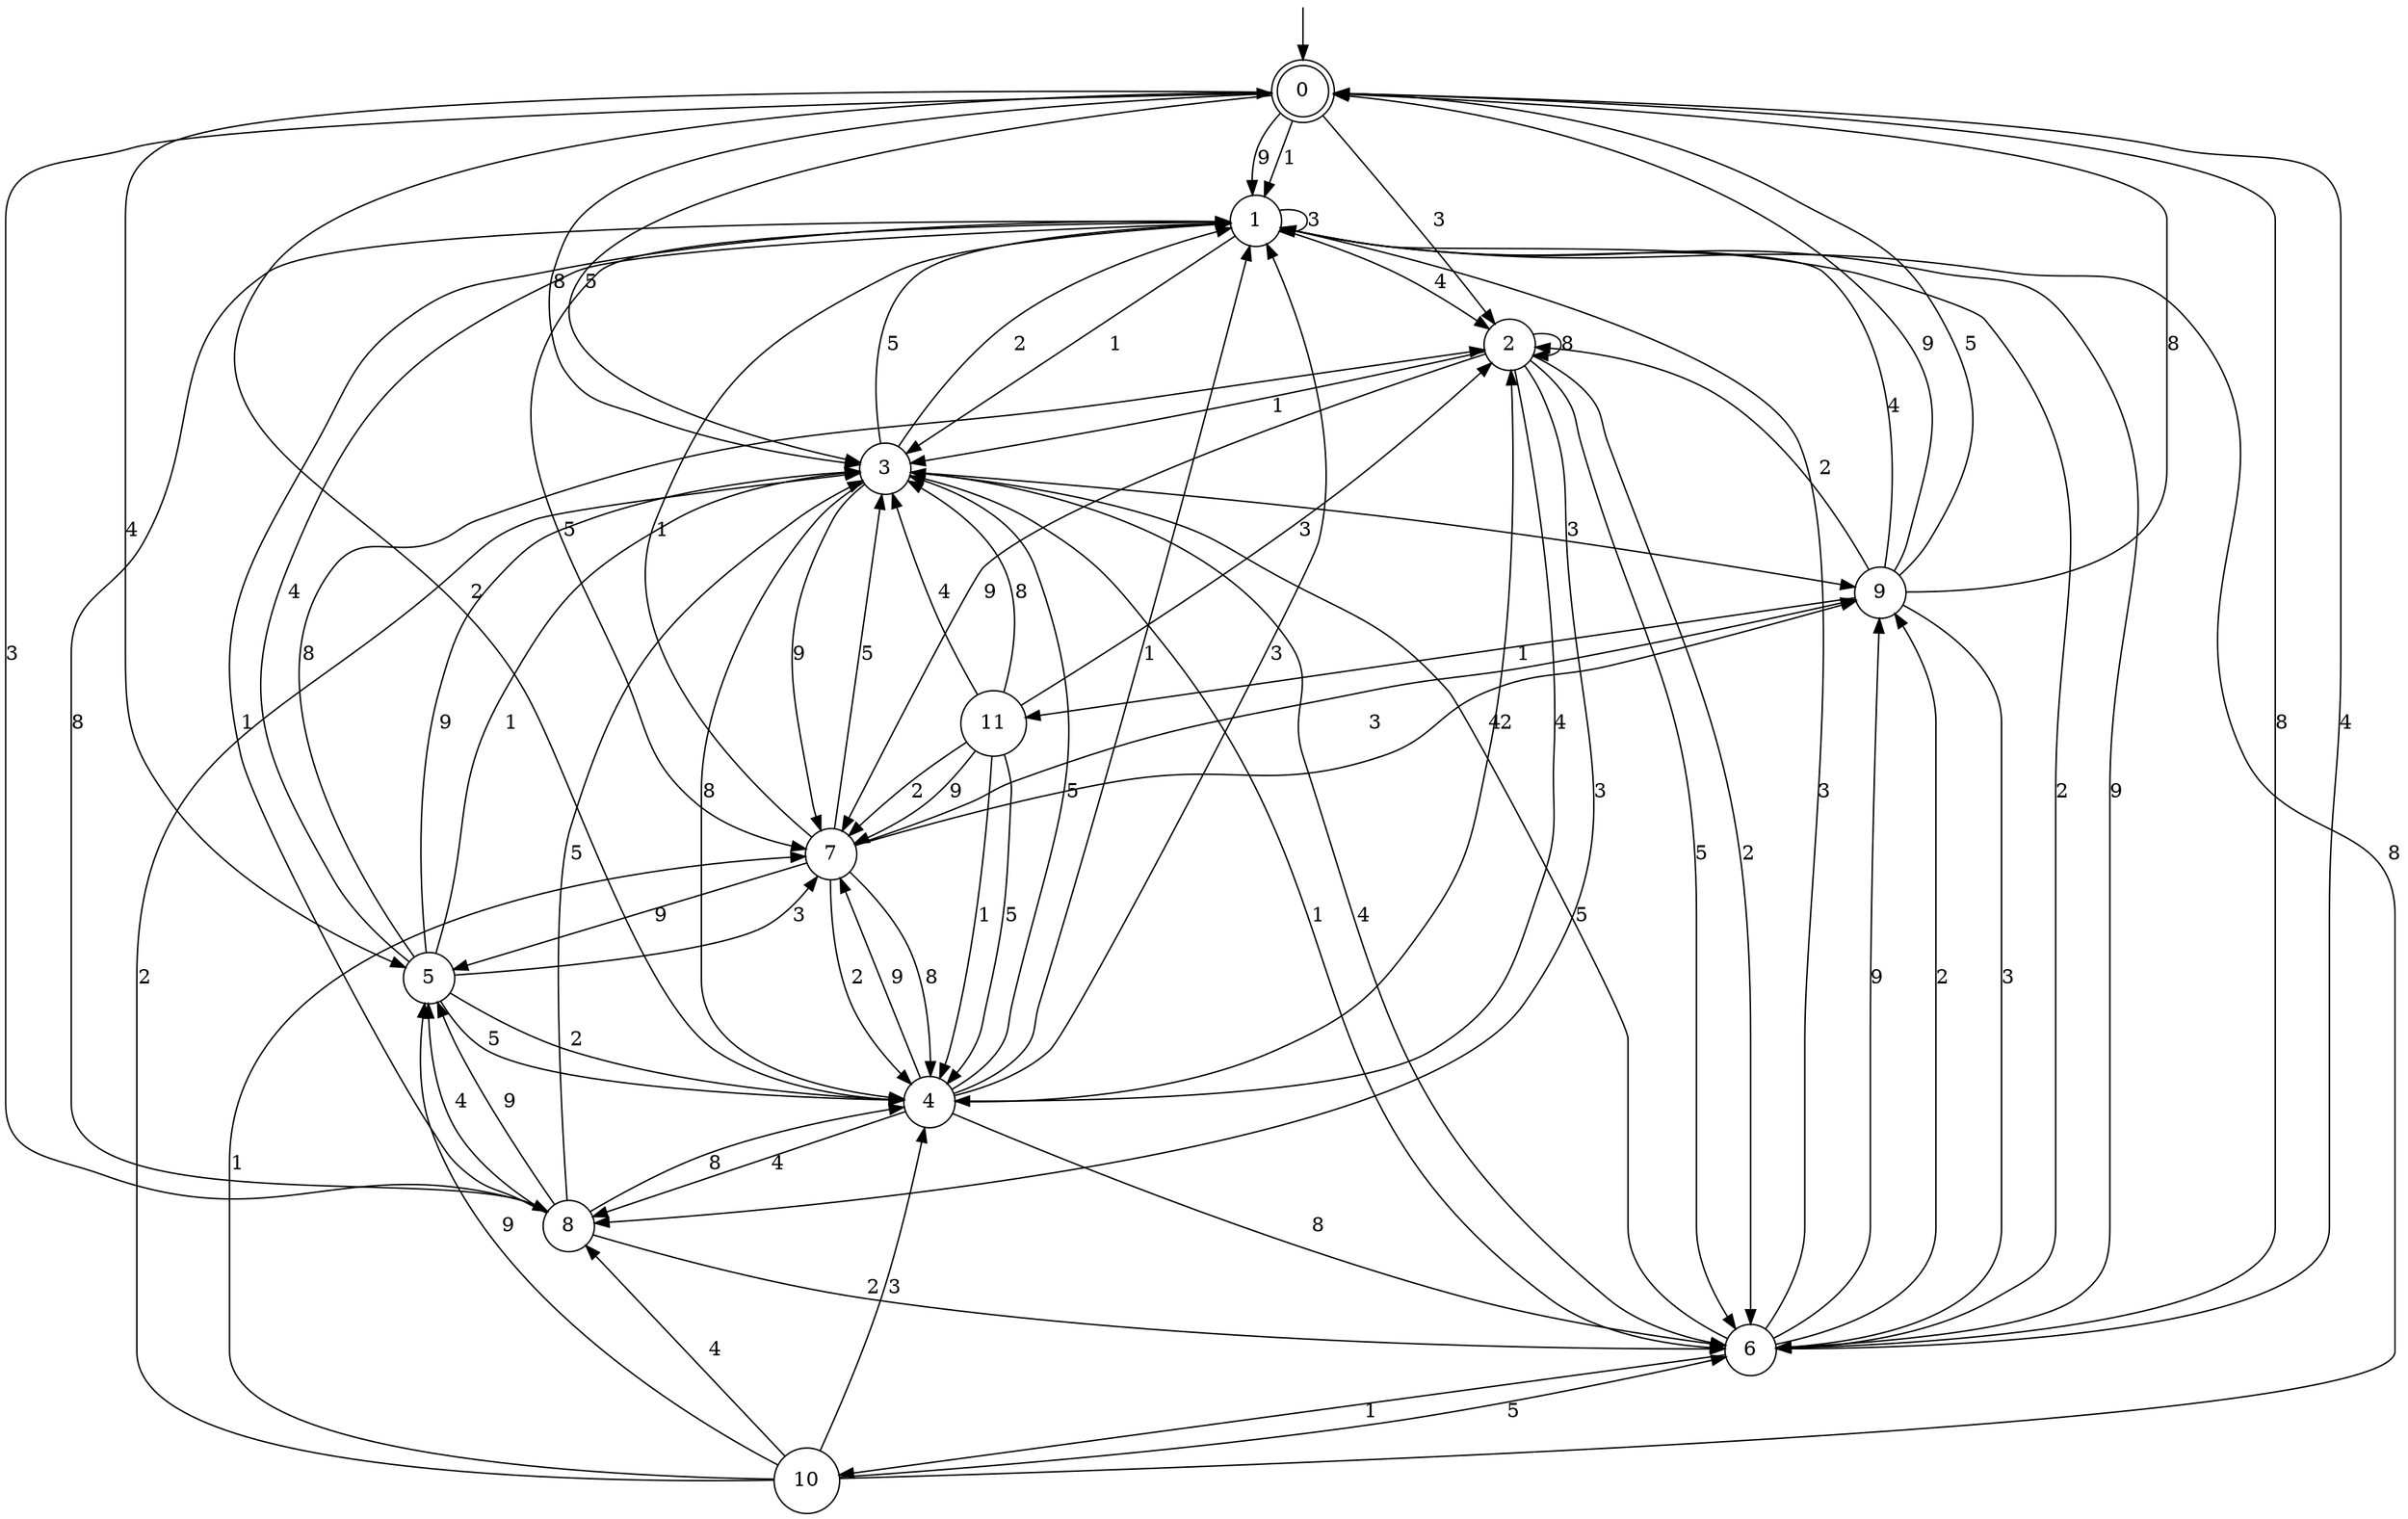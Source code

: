 digraph g {

	s0 [shape="doublecircle" label="0"];
	s1 [shape="circle" label="1"];
	s2 [shape="circle" label="2"];
	s3 [shape="circle" label="3"];
	s4 [shape="circle" label="4"];
	s5 [shape="circle" label="5"];
	s6 [shape="circle" label="6"];
	s7 [shape="circle" label="7"];
	s8 [shape="circle" label="8"];
	s9 [shape="circle" label="9"];
	s10 [shape="circle" label="10"];
	s11 [shape="circle" label="11"];
	s0 -> s1 [label="9"];
	s0 -> s1 [label="1"];
	s0 -> s2 [label="3"];
	s0 -> s3 [label="5"];
	s0 -> s4 [label="2"];
	s0 -> s3 [label="8"];
	s0 -> s5 [label="4"];
	s1 -> s6 [label="9"];
	s1 -> s3 [label="1"];
	s1 -> s1 [label="3"];
	s1 -> s7 [label="5"];
	s1 -> s6 [label="2"];
	s1 -> s8 [label="8"];
	s1 -> s2 [label="4"];
	s2 -> s7 [label="9"];
	s2 -> s3 [label="1"];
	s2 -> s8 [label="3"];
	s2 -> s6 [label="5"];
	s2 -> s6 [label="2"];
	s2 -> s2 [label="8"];
	s2 -> s4 [label="4"];
	s3 -> s7 [label="9"];
	s3 -> s6 [label="1"];
	s3 -> s9 [label="3"];
	s3 -> s1 [label="5"];
	s3 -> s1 [label="2"];
	s3 -> s4 [label="8"];
	s3 -> s6 [label="4"];
	s4 -> s7 [label="9"];
	s4 -> s1 [label="1"];
	s4 -> s1 [label="3"];
	s4 -> s3 [label="5"];
	s4 -> s2 [label="2"];
	s4 -> s6 [label="8"];
	s4 -> s8 [label="4"];
	s5 -> s3 [label="9"];
	s5 -> s3 [label="1"];
	s5 -> s7 [label="3"];
	s5 -> s4 [label="5"];
	s5 -> s4 [label="2"];
	s5 -> s2 [label="8"];
	s5 -> s1 [label="4"];
	s6 -> s9 [label="9"];
	s6 -> s10 [label="1"];
	s6 -> s1 [label="3"];
	s6 -> s3 [label="5"];
	s6 -> s9 [label="2"];
	s6 -> s0 [label="8"];
	s6 -> s0 [label="4"];
	s7 -> s5 [label="9"];
	s7 -> s1 [label="1"];
	s7 -> s9 [label="3"];
	s7 -> s3 [label="5"];
	s7 -> s4 [label="2"];
	s7 -> s4 [label="8"];
	s7 -> s9 [label="4"];
	s8 -> s5 [label="9"];
	s8 -> s1 [label="1"];
	s8 -> s0 [label="3"];
	s8 -> s3 [label="5"];
	s8 -> s6 [label="2"];
	s8 -> s4 [label="8"];
	s8 -> s5 [label="4"];
	s9 -> s0 [label="9"];
	s9 -> s11 [label="1"];
	s9 -> s6 [label="3"];
	s9 -> s0 [label="5"];
	s9 -> s2 [label="2"];
	s9 -> s0 [label="8"];
	s9 -> s1 [label="4"];
	s10 -> s5 [label="9"];
	s10 -> s7 [label="1"];
	s10 -> s4 [label="3"];
	s10 -> s6 [label="5"];
	s10 -> s3 [label="2"];
	s10 -> s1 [label="8"];
	s10 -> s8 [label="4"];
	s11 -> s7 [label="9"];
	s11 -> s4 [label="1"];
	s11 -> s2 [label="3"];
	s11 -> s4 [label="5"];
	s11 -> s7 [label="2"];
	s11 -> s3 [label="8"];
	s11 -> s3 [label="4"];

__start0 [label="" shape="none" width="0" height="0"];
__start0 -> s0;

}

